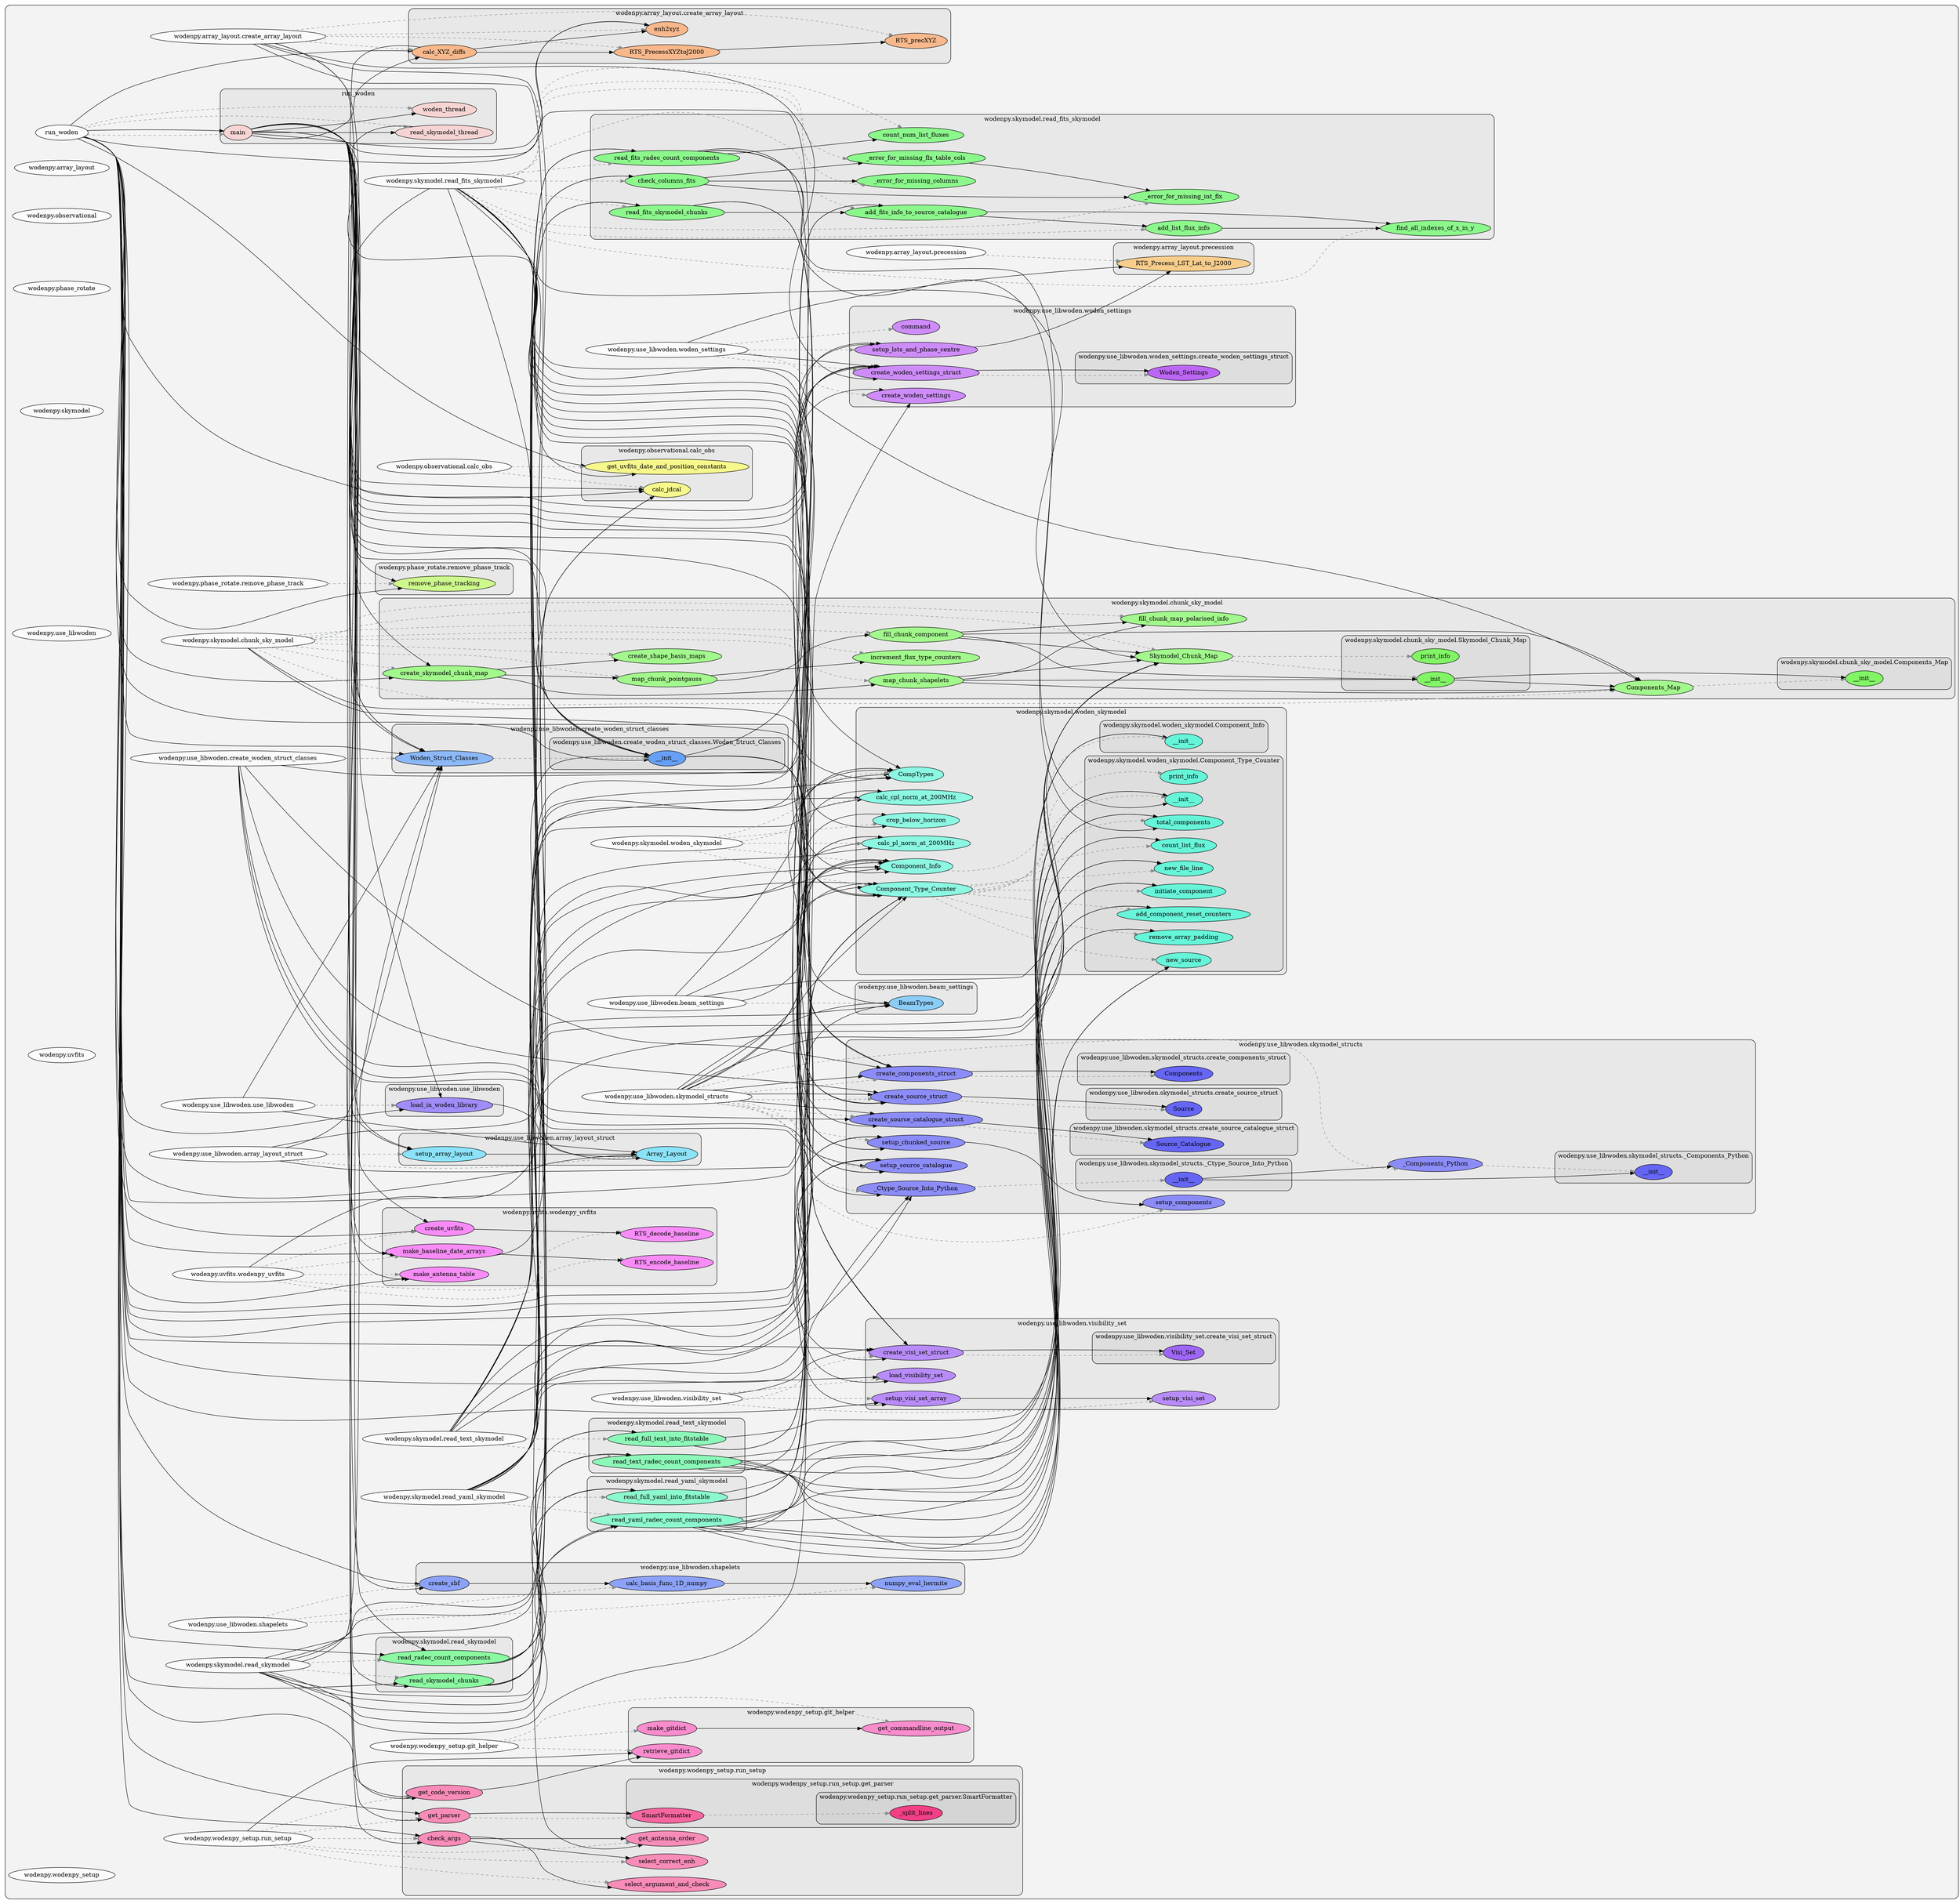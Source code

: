 digraph G {
    graph [rankdir=LR, clusterrank="local"];
    subgraph cluster_G {

        graph [style="filled,rounded", fillcolor="#80808018", label=""];
        run_woden [label="run_woden", style="filled", fillcolor="#ffffffb2", fontcolor="#000000", group="0"];
        wodenpy__array_layout [label="wodenpy.array_layout", style="filled", fillcolor="#ffffffb2", fontcolor="#000000", group="1"];
        wodenpy__array_layout__create_array_layout [label="wodenpy.array_layout.create_array_layout", style="filled", fillcolor="#ffffffb2", fontcolor="#000000", group="2"];
        wodenpy__array_layout__precession [label="wodenpy.array_layout.precession", style="filled", fillcolor="#ffffffb2", fontcolor="#000000", group="3"];
        wodenpy__observational [label="wodenpy.observational", style="filled", fillcolor="#ffffffb2", fontcolor="#000000", group="4"];
        wodenpy__observational__calc_obs [label="wodenpy.observational.calc_obs", style="filled", fillcolor="#ffffffb2", fontcolor="#000000", group="5"];
        wodenpy__phase_rotate [label="wodenpy.phase_rotate", style="filled", fillcolor="#ffffffb2", fontcolor="#000000", group="6"];
        wodenpy__phase_rotate__remove_phase_track [label="wodenpy.phase_rotate.remove_phase_track", style="filled", fillcolor="#ffffffb2", fontcolor="#000000", group="7"];
        wodenpy__skymodel [label="wodenpy.skymodel", style="filled", fillcolor="#ffffffb2", fontcolor="#000000", group="8"];
        wodenpy__skymodel__chunk_sky_model [label="wodenpy.skymodel.chunk_sky_model", style="filled", fillcolor="#ffffffb2", fontcolor="#000000", group="9"];
        wodenpy__skymodel__read_fits_skymodel [label="wodenpy.skymodel.read_fits_skymodel", style="filled", fillcolor="#ffffffb2", fontcolor="#000000", group="10"];
        wodenpy__skymodel__read_skymodel [label="wodenpy.skymodel.read_skymodel", style="filled", fillcolor="#ffffffb2", fontcolor="#000000", group="11"];
        wodenpy__skymodel__read_text_skymodel [label="wodenpy.skymodel.read_text_skymodel", style="filled", fillcolor="#ffffffb2", fontcolor="#000000", group="12"];
        wodenpy__skymodel__read_yaml_skymodel [label="wodenpy.skymodel.read_yaml_skymodel", style="filled", fillcolor="#ffffffb2", fontcolor="#000000", group="13"];
        wodenpy__skymodel__woden_skymodel [label="wodenpy.skymodel.woden_skymodel", style="filled", fillcolor="#ffffffb2", fontcolor="#000000", group="14"];
        wodenpy__use_libwoden [label="wodenpy.use_libwoden", style="filled", fillcolor="#ffffffb2", fontcolor="#000000", group="15"];
        wodenpy__use_libwoden__array_layout_struct [label="wodenpy.use_libwoden.array_layout_struct", style="filled", fillcolor="#ffffffb2", fontcolor="#000000", group="16"];
        wodenpy__use_libwoden__beam_settings [label="wodenpy.use_libwoden.beam_settings", style="filled", fillcolor="#ffffffb2", fontcolor="#000000", group="17"];
        wodenpy__use_libwoden__create_woden_struct_classes [label="wodenpy.use_libwoden.create_woden_struct_classes", style="filled", fillcolor="#ffffffb2", fontcolor="#000000", group="18"];
        wodenpy__use_libwoden__shapelets [label="wodenpy.use_libwoden.shapelets", style="filled", fillcolor="#ffffffb2", fontcolor="#000000", group="19"];
        wodenpy__use_libwoden__skymodel_structs [label="wodenpy.use_libwoden.skymodel_structs", style="filled", fillcolor="#ffffffb2", fontcolor="#000000", group="20"];
        wodenpy__use_libwoden__use_libwoden [label="wodenpy.use_libwoden.use_libwoden", style="filled", fillcolor="#ffffffb2", fontcolor="#000000", group="21"];
        wodenpy__use_libwoden__visibility_set [label="wodenpy.use_libwoden.visibility_set", style="filled", fillcolor="#ffffffb2", fontcolor="#000000", group="22"];
        wodenpy__use_libwoden__woden_settings [label="wodenpy.use_libwoden.woden_settings", style="filled", fillcolor="#ffffffb2", fontcolor="#000000", group="23"];
        wodenpy__uvfits [label="wodenpy.uvfits", style="filled", fillcolor="#ffffffb2", fontcolor="#000000", group="24"];
        wodenpy__uvfits__wodenpy_uvfits [label="wodenpy.uvfits.wodenpy_uvfits", style="filled", fillcolor="#ffffffb2", fontcolor="#000000", group="25"];
        wodenpy__wodenpy_setup [label="wodenpy.wodenpy_setup", style="filled", fillcolor="#ffffffb2", fontcolor="#000000", group="26"];
        wodenpy__wodenpy_setup__git_helper [label="wodenpy.wodenpy_setup.git_helper", style="filled", fillcolor="#ffffffb2", fontcolor="#000000", group="27"];
        wodenpy__wodenpy_setup__run_setup [label="wodenpy.wodenpy_setup.run_setup", style="filled", fillcolor="#ffffffb2", fontcolor="#000000", group="28"];
        subgraph cluster_run_woden {

            graph [style="filled,rounded", fillcolor="#80808018", label="run_woden"];
            run_woden__main [label="main", style="filled", fillcolor="#feccccb2", fontcolor="#000000", group="0"];
            run_woden__read_skymodel_thread [label="read_skymodel_thread", style="filled", fillcolor="#feccccb2", fontcolor="#000000", group="0"];
            run_woden__woden_thread [label="woden_thread", style="filled", fillcolor="#feccccb2", fontcolor="#000000", group="0"];
        }
        subgraph cluster_wodenpy__array_layout__create_array_layout {

            graph [style="filled,rounded", fillcolor="#80808018", label="wodenpy.array_layout.create_array_layout"];
            wodenpy__array_layout__create_array_layout__RTS_PrecessXYZtoJ2000 [label="RTS_PrecessXYZtoJ2000", style="filled", fillcolor="#ffa365b2", fontcolor="#000000", group="2"];
            wodenpy__array_layout__create_array_layout__RTS_precXYZ [label="RTS_precXYZ", style="filled", fillcolor="#ffa365b2", fontcolor="#000000", group="2"];
            wodenpy__array_layout__create_array_layout__calc_XYZ_diffs [label="calc_XYZ_diffs", style="filled", fillcolor="#ffa365b2", fontcolor="#000000", group="2"];
            wodenpy__array_layout__create_array_layout__enh2xyz [label="enh2xyz", style="filled", fillcolor="#ffa365b2", fontcolor="#000000", group="2"];
        }
        subgraph cluster_wodenpy__array_layout__precession {

            graph [style="filled,rounded", fillcolor="#80808018", label="wodenpy.array_layout.precession"];
            wodenpy__array_layout__precession__RTS_Precess_LST_Lat_to_J2000 [label="RTS_Precess_LST_Lat_to_J2000", style="filled", fillcolor="#ffc165b2", fontcolor="#000000", group="3"];
        }
        subgraph cluster_wodenpy__observational__calc_obs {

            graph [style="filled,rounded", fillcolor="#80808018", label="wodenpy.observational.calc_obs"];
            wodenpy__observational__calc_obs__calc_jdcal [label="calc_jdcal", style="filled", fillcolor="#feff65b2", fontcolor="#000000", group="5"];
            wodenpy__observational__calc_obs__get_uvfits_date_and_position_constants [label="get_uvfits_date_and_position_constants", style="filled", fillcolor="#feff65b2", fontcolor="#000000", group="5"];
        }
        subgraph cluster_wodenpy__phase_rotate__remove_phase_track {

            graph [style="filled,rounded", fillcolor="#80808018", label="wodenpy.phase_rotate.remove_phase_track"];
            wodenpy__phase_rotate__remove_phase_track__remove_phase_tracking [label="remove_phase_tracking", style="filled", fillcolor="#c1ff65b2", fontcolor="#000000", group="7"];
        }
        subgraph cluster_wodenpy__skymodel__chunk_sky_model {

            graph [style="filled,rounded", fillcolor="#80808018", label="wodenpy.skymodel.chunk_sky_model"];
            wodenpy__skymodel__chunk_sky_model__Components_Map [label="Components_Map", style="filled", fillcolor="#84ff65b2", fontcolor="#000000", group="9"];
            wodenpy__skymodel__chunk_sky_model__Skymodel_Chunk_Map [label="Skymodel_Chunk_Map", style="filled", fillcolor="#84ff65b2", fontcolor="#000000", group="9"];
            wodenpy__skymodel__chunk_sky_model__create_shape_basis_maps [label="create_shape_basis_maps", style="filled", fillcolor="#84ff65b2", fontcolor="#000000", group="9"];
            wodenpy__skymodel__chunk_sky_model__create_skymodel_chunk_map [label="create_skymodel_chunk_map", style="filled", fillcolor="#84ff65b2", fontcolor="#000000", group="9"];
            wodenpy__skymodel__chunk_sky_model__fill_chunk_component [label="fill_chunk_component", style="filled", fillcolor="#84ff65b2", fontcolor="#000000", group="9"];
            wodenpy__skymodel__chunk_sky_model__fill_chunk_map_polarised_info [label="fill_chunk_map_polarised_info", style="filled", fillcolor="#84ff65b2", fontcolor="#000000", group="9"];
            wodenpy__skymodel__chunk_sky_model__increment_flux_type_counters [label="increment_flux_type_counters", style="filled", fillcolor="#84ff65b2", fontcolor="#000000", group="9"];
            wodenpy__skymodel__chunk_sky_model__map_chunk_pointgauss [label="map_chunk_pointgauss", style="filled", fillcolor="#84ff65b2", fontcolor="#000000", group="9"];
            wodenpy__skymodel__chunk_sky_model__map_chunk_shapelets [label="map_chunk_shapelets", style="filled", fillcolor="#84ff65b2", fontcolor="#000000", group="9"];
            subgraph cluster_wodenpy__skymodel__chunk_sky_model__Components_Map {

                graph [style="filled,rounded", fillcolor="#80808018", label="wodenpy.skymodel.chunk_sky_model.Components_Map"];
                wodenpy__skymodel__chunk_sky_model__Components_Map____init__ [label="__init__", style="filled", fillcolor="#5bff32b2", fontcolor="#000000", group="9"];
            }
            subgraph cluster_wodenpy__skymodel__chunk_sky_model__Skymodel_Chunk_Map {

                graph [style="filled,rounded", fillcolor="#80808018", label="wodenpy.skymodel.chunk_sky_model.Skymodel_Chunk_Map"];
                wodenpy__skymodel__chunk_sky_model__Skymodel_Chunk_Map____init__ [label="__init__", style="filled", fillcolor="#5bff32b2", fontcolor="#000000", group="9"];
                wodenpy__skymodel__chunk_sky_model__Skymodel_Chunk_Map__print_info [label="print_info", style="filled", fillcolor="#5bff32b2", fontcolor="#000000", group="9"];
            }
        }
        subgraph cluster_wodenpy__skymodel__read_fits_skymodel {

            graph [style="filled,rounded", fillcolor="#80808018", label="wodenpy.skymodel.read_fits_skymodel"];
            wodenpy__skymodel__read_fits_skymodel___error_for_missing_columns [label="_error_for_missing_columns", style="filled", fillcolor="#65ff65b2", fontcolor="#000000", group="10"];
            wodenpy__skymodel__read_fits_skymodel___error_for_missing_flx_table_cols [label="_error_for_missing_flx_table_cols", style="filled", fillcolor="#65ff65b2", fontcolor="#000000", group="10"];
            wodenpy__skymodel__read_fits_skymodel___error_for_missing_int_flx [label="_error_for_missing_int_flx", style="filled", fillcolor="#65ff65b2", fontcolor="#000000", group="10"];
            wodenpy__skymodel__read_fits_skymodel__add_fits_info_to_source_catalogue [label="add_fits_info_to_source_catalogue", style="filled", fillcolor="#65ff65b2", fontcolor="#000000", group="10"];
            wodenpy__skymodel__read_fits_skymodel__add_list_flux_info [label="add_list_flux_info", style="filled", fillcolor="#65ff65b2", fontcolor="#000000", group="10"];
            wodenpy__skymodel__read_fits_skymodel__check_columns_fits [label="check_columns_fits", style="filled", fillcolor="#65ff65b2", fontcolor="#000000", group="10"];
            wodenpy__skymodel__read_fits_skymodel__count_num_list_fluxes [label="count_num_list_fluxes", style="filled", fillcolor="#65ff65b2", fontcolor="#000000", group="10"];
            wodenpy__skymodel__read_fits_skymodel__find_all_indexes_of_x_in_y [label="find_all_indexes_of_x_in_y", style="filled", fillcolor="#65ff65b2", fontcolor="#000000", group="10"];
            wodenpy__skymodel__read_fits_skymodel__read_fits_radec_count_components [label="read_fits_radec_count_components", style="filled", fillcolor="#65ff65b2", fontcolor="#000000", group="10"];
            wodenpy__skymodel__read_fits_skymodel__read_fits_skymodel_chunks [label="read_fits_skymodel_chunks", style="filled", fillcolor="#65ff65b2", fontcolor="#000000", group="10"];
        }
        subgraph cluster_wodenpy__skymodel__read_skymodel {

            graph [style="filled,rounded", fillcolor="#80808018", label="wodenpy.skymodel.read_skymodel"];
            wodenpy__skymodel__read_skymodel__read_radec_count_components [label="read_radec_count_components", style="filled", fillcolor="#65ff84b2", fontcolor="#000000", group="11"];
            wodenpy__skymodel__read_skymodel__read_skymodel_chunks [label="read_skymodel_chunks", style="filled", fillcolor="#65ff84b2", fontcolor="#000000", group="11"];
        }
        subgraph cluster_wodenpy__skymodel__read_text_skymodel {

            graph [style="filled,rounded", fillcolor="#80808018", label="wodenpy.skymodel.read_text_skymodel"];
            wodenpy__skymodel__read_text_skymodel__read_full_text_into_fitstable [label="read_full_text_into_fitstable", style="filled", fillcolor="#65ffa3b2", fontcolor="#000000", group="12"];
            wodenpy__skymodel__read_text_skymodel__read_text_radec_count_components [label="read_text_radec_count_components", style="filled", fillcolor="#65ffa3b2", fontcolor="#000000", group="12"];
        }
        subgraph cluster_wodenpy__skymodel__read_yaml_skymodel {

            graph [style="filled,rounded", fillcolor="#80808018", label="wodenpy.skymodel.read_yaml_skymodel"];
            wodenpy__skymodel__read_yaml_skymodel__read_full_yaml_into_fitstable [label="read_full_yaml_into_fitstable", style="filled", fillcolor="#65ffc1b2", fontcolor="#000000", group="13"];
            wodenpy__skymodel__read_yaml_skymodel__read_yaml_radec_count_components [label="read_yaml_radec_count_components", style="filled", fillcolor="#65ffc1b2", fontcolor="#000000", group="13"];
        }
        subgraph cluster_wodenpy__skymodel__woden_skymodel {

            graph [style="filled,rounded", fillcolor="#80808018", label="wodenpy.skymodel.woden_skymodel"];
            wodenpy__skymodel__woden_skymodel__CompTypes [label="CompTypes", style="filled", fillcolor="#65ffe0b2", fontcolor="#000000", group="14"];
            wodenpy__skymodel__woden_skymodel__Component_Info [label="Component_Info", style="filled", fillcolor="#65ffe0b2", fontcolor="#000000", group="14"];
            wodenpy__skymodel__woden_skymodel__Component_Type_Counter [label="Component_Type_Counter", style="filled", fillcolor="#65ffe0b2", fontcolor="#000000", group="14"];
            wodenpy__skymodel__woden_skymodel__calc_cpl_norm_at_200MHz [label="calc_cpl_norm_at_200MHz", style="filled", fillcolor="#65ffe0b2", fontcolor="#000000", group="14"];
            wodenpy__skymodel__woden_skymodel__calc_pl_norm_at_200MHz [label="calc_pl_norm_at_200MHz", style="filled", fillcolor="#65ffe0b2", fontcolor="#000000", group="14"];
            wodenpy__skymodel__woden_skymodel__crop_below_horizon [label="crop_below_horizon", style="filled", fillcolor="#65ffe0b2", fontcolor="#000000", group="14"];
            subgraph cluster_wodenpy__skymodel__woden_skymodel__Component_Info {

                graph [style="filled,rounded", fillcolor="#80808018", label="wodenpy.skymodel.woden_skymodel.Component_Info"];
                wodenpy__skymodel__woden_skymodel__Component_Info____init__ [label="__init__", style="filled", fillcolor="#32ffd6b2", fontcolor="#000000", group="14"];
            }
            subgraph cluster_wodenpy__skymodel__woden_skymodel__Component_Type_Counter {

                graph [style="filled,rounded", fillcolor="#80808018", label="wodenpy.skymodel.woden_skymodel.Component_Type_Counter"];
                wodenpy__skymodel__woden_skymodel__Component_Type_Counter____init__ [label="__init__", style="filled", fillcolor="#32ffd6b2", fontcolor="#000000", group="14"];
                wodenpy__skymodel__woden_skymodel__Component_Type_Counter__add_component_reset_counters [label="add_component_reset_counters", style="filled", fillcolor="#32ffd6b2", fontcolor="#000000", group="14"];
                wodenpy__skymodel__woden_skymodel__Component_Type_Counter__count_list_flux [label="count_list_flux", style="filled", fillcolor="#32ffd6b2", fontcolor="#000000", group="14"];
                wodenpy__skymodel__woden_skymodel__Component_Type_Counter__initiate_component [label="initiate_component", style="filled", fillcolor="#32ffd6b2", fontcolor="#000000", group="14"];
                wodenpy__skymodel__woden_skymodel__Component_Type_Counter__new_file_line [label="new_file_line", style="filled", fillcolor="#32ffd6b2", fontcolor="#000000", group="14"];
                wodenpy__skymodel__woden_skymodel__Component_Type_Counter__new_source [label="new_source", style="filled", fillcolor="#32ffd6b2", fontcolor="#000000", group="14"];
                wodenpy__skymodel__woden_skymodel__Component_Type_Counter__print_info [label="print_info", style="filled", fillcolor="#32ffd6b2", fontcolor="#000000", group="14"];
                wodenpy__skymodel__woden_skymodel__Component_Type_Counter__remove_array_padding [label="remove_array_padding", style="filled", fillcolor="#32ffd6b2", fontcolor="#000000", group="14"];
                wodenpy__skymodel__woden_skymodel__Component_Type_Counter__total_components [label="total_components", style="filled", fillcolor="#32ffd6b2", fontcolor="#000000", group="14"];
            }
        }
        subgraph cluster_wodenpy__use_libwoden__array_layout_struct {

            graph [style="filled,rounded", fillcolor="#80808018", label="wodenpy.use_libwoden.array_layout_struct"];
            wodenpy__use_libwoden__array_layout_struct__Array_Layout [label="Array_Layout", style="filled", fillcolor="#65e0ffb2", fontcolor="#000000", group="16"];
            wodenpy__use_libwoden__array_layout_struct__setup_array_layout [label="setup_array_layout", style="filled", fillcolor="#65e0ffb2", fontcolor="#000000", group="16"];
        }
        subgraph cluster_wodenpy__use_libwoden__beam_settings {

            graph [style="filled,rounded", fillcolor="#80808018", label="wodenpy.use_libwoden.beam_settings"];
            wodenpy__use_libwoden__beam_settings__BeamTypes [label="BeamTypes", style="filled", fillcolor="#65c1ffb2", fontcolor="#000000", group="17"];
        }
        subgraph cluster_wodenpy__use_libwoden__create_woden_struct_classes {

            graph [style="filled,rounded", fillcolor="#80808018", label="wodenpy.use_libwoden.create_woden_struct_classes"];
            wodenpy__use_libwoden__create_woden_struct_classes__Woden_Struct_Classes [label="Woden_Struct_Classes", style="filled", fillcolor="#65a3ffb2", fontcolor="#000000", group="18"];
            subgraph cluster_wodenpy__use_libwoden__create_woden_struct_classes__Woden_Struct_Classes {

                graph [style="filled,rounded", fillcolor="#80808018", label="wodenpy.use_libwoden.create_woden_struct_classes.Woden_Struct_Classes"];
                wodenpy__use_libwoden__create_woden_struct_classes__Woden_Struct_Classes____init__ [label="__init__", style="filled", fillcolor="#3284ffb2", fontcolor="#000000", group="18"];
            }
        }
        subgraph cluster_wodenpy__use_libwoden__shapelets {

            graph [style="filled,rounded", fillcolor="#80808018", label="wodenpy.use_libwoden.shapelets"];
            wodenpy__use_libwoden__shapelets__calc_basis_func_1D_numpy [label="calc_basis_func_1D_numpy", style="filled", fillcolor="#6584ffb2", fontcolor="#000000", group="19"];
            wodenpy__use_libwoden__shapelets__create_sbf [label="create_sbf", style="filled", fillcolor="#6584ffb2", fontcolor="#000000", group="19"];
            wodenpy__use_libwoden__shapelets__numpy_eval_hermite [label="numpy_eval_hermite", style="filled", fillcolor="#6584ffb2", fontcolor="#000000", group="19"];
        }
        subgraph cluster_wodenpy__use_libwoden__skymodel_structs {

            graph [style="filled,rounded", fillcolor="#80808018", label="wodenpy.use_libwoden.skymodel_structs"];
            wodenpy__use_libwoden__skymodel_structs___Components_Python [label="_Components_Python", style="filled", fillcolor="#6565ffb2", fontcolor="#000000", group="20"];
            wodenpy__use_libwoden__skymodel_structs___Ctype_Source_Into_Python [label="_Ctype_Source_Into_Python", style="filled", fillcolor="#6565ffb2", fontcolor="#000000", group="20"];
            wodenpy__use_libwoden__skymodel_structs__create_components_struct [label="create_components_struct", style="filled", fillcolor="#6565ffb2", fontcolor="#000000", group="20"];
            wodenpy__use_libwoden__skymodel_structs__create_source_catalogue_struct [label="create_source_catalogue_struct", style="filled", fillcolor="#6565ffb2", fontcolor="#000000", group="20"];
            wodenpy__use_libwoden__skymodel_structs__create_source_struct [label="create_source_struct", style="filled", fillcolor="#6565ffb2", fontcolor="#000000", group="20"];
            wodenpy__use_libwoden__skymodel_structs__setup_chunked_source [label="setup_chunked_source", style="filled", fillcolor="#6565ffb2", fontcolor="#000000", group="20"];
            wodenpy__use_libwoden__skymodel_structs__setup_components [label="setup_components", style="filled", fillcolor="#6565ffb2", fontcolor="#000000", group="20"];
            wodenpy__use_libwoden__skymodel_structs__setup_source_catalogue [label="setup_source_catalogue", style="filled", fillcolor="#6565ffb2", fontcolor="#000000", group="20"];
            subgraph cluster_wodenpy__use_libwoden__skymodel_structs___Components_Python {

                graph [style="filled,rounded", fillcolor="#80808018", label="wodenpy.use_libwoden.skymodel_structs._Components_Python"];
                wodenpy__use_libwoden__skymodel_structs___Components_Python____init__ [label="__init__", style="filled", fillcolor="#3232ffb2", fontcolor="#000000", group="20"];
            }
            subgraph cluster_wodenpy__use_libwoden__skymodel_structs___Ctype_Source_Into_Python {

                graph [style="filled,rounded", fillcolor="#80808018", label="wodenpy.use_libwoden.skymodel_structs._Ctype_Source_Into_Python"];
                wodenpy__use_libwoden__skymodel_structs___Ctype_Source_Into_Python____init__ [label="__init__", style="filled", fillcolor="#3232ffb2", fontcolor="#000000", group="20"];
            }
            subgraph cluster_wodenpy__use_libwoden__skymodel_structs__create_components_struct {

                graph [style="filled,rounded", fillcolor="#80808018", label="wodenpy.use_libwoden.skymodel_structs.create_components_struct"];
                wodenpy__use_libwoden__skymodel_structs__create_components_struct__Components [label="Components", style="filled", fillcolor="#3232ffb2", fontcolor="#000000", group="20"];
            }
            subgraph cluster_wodenpy__use_libwoden__skymodel_structs__create_source_catalogue_struct {

                graph [style="filled,rounded", fillcolor="#80808018", label="wodenpy.use_libwoden.skymodel_structs.create_source_catalogue_struct"];
                wodenpy__use_libwoden__skymodel_structs__create_source_catalogue_struct__Source_Catalogue [label="Source_Catalogue", style="filled", fillcolor="#3232ffb2", fontcolor="#000000", group="20"];
            }
            subgraph cluster_wodenpy__use_libwoden__skymodel_structs__create_source_struct {

                graph [style="filled,rounded", fillcolor="#80808018", label="wodenpy.use_libwoden.skymodel_structs.create_source_struct"];
                wodenpy__use_libwoden__skymodel_structs__create_source_struct__Source [label="Source", style="filled", fillcolor="#3232ffb2", fontcolor="#000000", group="20"];
            }
        }
        subgraph cluster_wodenpy__use_libwoden__use_libwoden {

            graph [style="filled,rounded", fillcolor="#80808018", label="wodenpy.use_libwoden.use_libwoden"];
            wodenpy__use_libwoden__use_libwoden__load_in_woden_library [label="load_in_woden_library", style="filled", fillcolor="#8465ffb2", fontcolor="#000000", group="21"];
        }
        subgraph cluster_wodenpy__use_libwoden__visibility_set {

            graph [style="filled,rounded", fillcolor="#80808018", label="wodenpy.use_libwoden.visibility_set"];
            wodenpy__use_libwoden__visibility_set__create_visi_set_struct [label="create_visi_set_struct", style="filled", fillcolor="#a365ffb2", fontcolor="#000000", group="22"];
            wodenpy__use_libwoden__visibility_set__load_visibility_set [label="load_visibility_set", style="filled", fillcolor="#a365ffb2", fontcolor="#000000", group="22"];
            wodenpy__use_libwoden__visibility_set__setup_visi_set [label="setup_visi_set", style="filled", fillcolor="#a365ffb2", fontcolor="#000000", group="22"];
            wodenpy__use_libwoden__visibility_set__setup_visi_set_array [label="setup_visi_set_array", style="filled", fillcolor="#a365ffb2", fontcolor="#000000", group="22"];
            subgraph cluster_wodenpy__use_libwoden__visibility_set__create_visi_set_struct {

                graph [style="filled,rounded", fillcolor="#80808018", label="wodenpy.use_libwoden.visibility_set.create_visi_set_struct"];
                wodenpy__use_libwoden__visibility_set__create_visi_set_struct__Visi_Set [label="Visi_Set", style="filled", fillcolor="#8432ffb2", fontcolor="#000000", group="22"];
            }
        }
        subgraph cluster_wodenpy__use_libwoden__woden_settings {

            graph [style="filled,rounded", fillcolor="#80808018", label="wodenpy.use_libwoden.woden_settings"];
            wodenpy__use_libwoden__woden_settings__command [label="command", style="filled", fillcolor="#c165ffb2", fontcolor="#000000", group="23"];
            wodenpy__use_libwoden__woden_settings__create_woden_settings [label="create_woden_settings", style="filled", fillcolor="#c165ffb2", fontcolor="#000000", group="23"];
            wodenpy__use_libwoden__woden_settings__create_woden_settings_struct [label="create_woden_settings_struct", style="filled", fillcolor="#c165ffb2", fontcolor="#000000", group="23"];
            wodenpy__use_libwoden__woden_settings__setup_lsts_and_phase_centre [label="setup_lsts_and_phase_centre", style="filled", fillcolor="#c165ffb2", fontcolor="#000000", group="23"];
            subgraph cluster_wodenpy__use_libwoden__woden_settings__create_woden_settings_struct {

                graph [style="filled,rounded", fillcolor="#80808018", label="wodenpy.use_libwoden.woden_settings.create_woden_settings_struct"];
                wodenpy__use_libwoden__woden_settings__create_woden_settings_struct__Woden_Settings [label="Woden_Settings", style="filled", fillcolor="#ad32ffb2", fontcolor="#000000", group="23"];
            }
        }
        subgraph cluster_wodenpy__uvfits__wodenpy_uvfits {

            graph [style="filled,rounded", fillcolor="#80808018", label="wodenpy.uvfits.wodenpy_uvfits"];
            wodenpy__uvfits__wodenpy_uvfits__RTS_decode_baseline [label="RTS_decode_baseline", style="filled", fillcolor="#ff65feb2", fontcolor="#000000", group="25"];
            wodenpy__uvfits__wodenpy_uvfits__RTS_encode_baseline [label="RTS_encode_baseline", style="filled", fillcolor="#ff65feb2", fontcolor="#000000", group="25"];
            wodenpy__uvfits__wodenpy_uvfits__create_uvfits [label="create_uvfits", style="filled", fillcolor="#ff65feb2", fontcolor="#000000", group="25"];
            wodenpy__uvfits__wodenpy_uvfits__make_antenna_table [label="make_antenna_table", style="filled", fillcolor="#ff65feb2", fontcolor="#000000", group="25"];
            wodenpy__uvfits__wodenpy_uvfits__make_baseline_date_arrays [label="make_baseline_date_arrays", style="filled", fillcolor="#ff65feb2", fontcolor="#000000", group="25"];
        }
        subgraph cluster_wodenpy__wodenpy_setup__git_helper {

            graph [style="filled,rounded", fillcolor="#80808018", label="wodenpy.wodenpy_setup.git_helper"];
            wodenpy__wodenpy_setup__git_helper__get_commandline_output [label="get_commandline_output", style="filled", fillcolor="#ff65c1b2", fontcolor="#000000", group="27"];
            wodenpy__wodenpy_setup__git_helper__make_gitdict [label="make_gitdict", style="filled", fillcolor="#ff65c1b2", fontcolor="#000000", group="27"];
            wodenpy__wodenpy_setup__git_helper__retrieve_gitdict [label="retrieve_gitdict", style="filled", fillcolor="#ff65c1b2", fontcolor="#000000", group="27"];
        }
        subgraph cluster_wodenpy__wodenpy_setup__run_setup {

            graph [style="filled,rounded", fillcolor="#80808018", label="wodenpy.wodenpy_setup.run_setup"];
            wodenpy__wodenpy_setup__run_setup__check_args [label="check_args", style="filled", fillcolor="#ff65a3b2", fontcolor="#000000", group="28"];
            wodenpy__wodenpy_setup__run_setup__get_antenna_order [label="get_antenna_order", style="filled", fillcolor="#ff65a3b2", fontcolor="#000000", group="28"];
            wodenpy__wodenpy_setup__run_setup__get_code_version [label="get_code_version", style="filled", fillcolor="#ff65a3b2", fontcolor="#000000", group="28"];
            wodenpy__wodenpy_setup__run_setup__get_parser [label="get_parser", style="filled", fillcolor="#ff65a3b2", fontcolor="#000000", group="28"];
            wodenpy__wodenpy_setup__run_setup__select_argument_and_check [label="select_argument_and_check", style="filled", fillcolor="#ff65a3b2", fontcolor="#000000", group="28"];
            wodenpy__wodenpy_setup__run_setup__select_correct_enh [label="select_correct_enh", style="filled", fillcolor="#ff65a3b2", fontcolor="#000000", group="28"];
            subgraph cluster_wodenpy__wodenpy_setup__run_setup__get_parser {

                graph [style="filled,rounded", fillcolor="#80808018", label="wodenpy.wodenpy_setup.run_setup.get_parser"];
                wodenpy__wodenpy_setup__run_setup__get_parser__SmartFormatter [label="SmartFormatter", style="filled", fillcolor="#ff3284b2", fontcolor="#000000", group="28"];
                subgraph cluster_wodenpy__wodenpy_setup__run_setup__get_parser__SmartFormatter {

                    graph [style="filled,rounded", fillcolor="#80808018", label="wodenpy.wodenpy_setup.run_setup.get_parser.SmartFormatter"];
                    wodenpy__wodenpy_setup__run_setup__get_parser__SmartFormatter___split_lines [label="_split_lines", style="filled", fillcolor="#ff0065b2", fontcolor="#000000", group="28"];
                }
            }
        }
    }
        run_woden -> run_woden__read_skymodel_thread [style="dashed",  color="#838b8b"];
        run_woden -> run_woden__woden_thread [style="dashed",  color="#838b8b"];
        run_woden -> run_woden__main [style="dashed",  color="#838b8b"];
        wodenpy__phase_rotate__remove_phase_track -> wodenpy__phase_rotate__remove_phase_track__remove_phase_tracking [style="dashed",  color="#838b8b"];
        wodenpy__wodenpy_setup__git_helper -> wodenpy__wodenpy_setup__git_helper__get_commandline_output [style="dashed",  color="#838b8b"];
        wodenpy__wodenpy_setup__git_helper -> wodenpy__wodenpy_setup__git_helper__retrieve_gitdict [style="dashed",  color="#838b8b"];
        wodenpy__wodenpy_setup__git_helper -> wodenpy__wodenpy_setup__git_helper__make_gitdict [style="dashed",  color="#838b8b"];
        wodenpy__wodenpy_setup__run_setup -> wodenpy__wodenpy_setup__run_setup__get_parser [style="dashed",  color="#838b8b"];
        wodenpy__wodenpy_setup__run_setup -> wodenpy__wodenpy_setup__run_setup__check_args [style="dashed",  color="#838b8b"];
        wodenpy__wodenpy_setup__run_setup -> wodenpy__wodenpy_setup__run_setup__get_antenna_order [style="dashed",  color="#838b8b"];
        wodenpy__wodenpy_setup__run_setup -> wodenpy__wodenpy_setup__run_setup__get_code_version [style="dashed",  color="#838b8b"];
        wodenpy__wodenpy_setup__run_setup -> wodenpy__wodenpy_setup__run_setup__select_argument_and_check [style="dashed",  color="#838b8b"];
        wodenpy__wodenpy_setup__run_setup -> wodenpy__wodenpy_setup__run_setup__select_correct_enh [style="dashed",  color="#838b8b"];
        wodenpy__wodenpy_setup__run_setup__get_parser -> wodenpy__wodenpy_setup__run_setup__get_parser__SmartFormatter [style="dashed",  color="#838b8b"];
        wodenpy__wodenpy_setup__run_setup__get_parser__SmartFormatter -> wodenpy__wodenpy_setup__run_setup__get_parser__SmartFormatter___split_lines [style="dashed",  color="#838b8b"];
        wodenpy__array_layout__precession -> wodenpy__array_layout__precession__RTS_Precess_LST_Lat_to_J2000 [style="dashed",  color="#838b8b"];
        wodenpy__array_layout__create_array_layout -> wodenpy__array_layout__create_array_layout__RTS_precXYZ [style="dashed",  color="#838b8b"];
        wodenpy__array_layout__create_array_layout -> wodenpy__array_layout__create_array_layout__calc_XYZ_diffs [style="dashed",  color="#838b8b"];
        wodenpy__array_layout__create_array_layout -> wodenpy__array_layout__create_array_layout__enh2xyz [style="dashed",  color="#838b8b"];
        wodenpy__array_layout__create_array_layout -> wodenpy__array_layout__create_array_layout__RTS_PrecessXYZtoJ2000 [style="dashed",  color="#838b8b"];
        wodenpy__skymodel__chunk_sky_model -> wodenpy__skymodel__chunk_sky_model__map_chunk_shapelets [style="dashed",  color="#838b8b"];
        wodenpy__skymodel__chunk_sky_model -> wodenpy__skymodel__chunk_sky_model__create_skymodel_chunk_map [style="dashed",  color="#838b8b"];
        wodenpy__skymodel__chunk_sky_model -> wodenpy__skymodel__chunk_sky_model__create_shape_basis_maps [style="dashed",  color="#838b8b"];
        wodenpy__skymodel__chunk_sky_model -> wodenpy__skymodel__chunk_sky_model__fill_chunk_component [style="dashed",  color="#838b8b"];
        wodenpy__skymodel__chunk_sky_model -> wodenpy__skymodel__chunk_sky_model__map_chunk_pointgauss [style="dashed",  color="#838b8b"];
        wodenpy__skymodel__chunk_sky_model -> wodenpy__skymodel__chunk_sky_model__fill_chunk_map_polarised_info [style="dashed",  color="#838b8b"];
        wodenpy__skymodel__chunk_sky_model -> wodenpy__skymodel__chunk_sky_model__Components_Map [style="dashed",  color="#838b8b"];
        wodenpy__skymodel__chunk_sky_model -> wodenpy__skymodel__chunk_sky_model__increment_flux_type_counters [style="dashed",  color="#838b8b"];
        wodenpy__skymodel__chunk_sky_model -> wodenpy__skymodel__chunk_sky_model__Skymodel_Chunk_Map [style="dashed",  color="#838b8b"];
        wodenpy__skymodel__chunk_sky_model__Components_Map -> wodenpy__skymodel__chunk_sky_model__Components_Map____init__ [style="dashed",  color="#838b8b"];
        wodenpy__skymodel__chunk_sky_model__Skymodel_Chunk_Map -> wodenpy__skymodel__chunk_sky_model__Skymodel_Chunk_Map____init__ [style="dashed",  color="#838b8b"];
        wodenpy__skymodel__chunk_sky_model__Skymodel_Chunk_Map -> wodenpy__skymodel__chunk_sky_model__Skymodel_Chunk_Map__print_info [style="dashed",  color="#838b8b"];
        wodenpy__skymodel__woden_skymodel -> wodenpy__skymodel__woden_skymodel__CompTypes [style="dashed",  color="#838b8b"];
        wodenpy__skymodel__woden_skymodel -> wodenpy__skymodel__woden_skymodel__Component_Info [style="dashed",  color="#838b8b"];
        wodenpy__skymodel__woden_skymodel -> wodenpy__skymodel__woden_skymodel__calc_pl_norm_at_200MHz [style="dashed",  color="#838b8b"];
        wodenpy__skymodel__woden_skymodel -> wodenpy__skymodel__woden_skymodel__calc_cpl_norm_at_200MHz [style="dashed",  color="#838b8b"];
        wodenpy__skymodel__woden_skymodel -> wodenpy__skymodel__woden_skymodel__Component_Type_Counter [style="dashed",  color="#838b8b"];
        wodenpy__skymodel__woden_skymodel -> wodenpy__skymodel__woden_skymodel__crop_below_horizon [style="dashed",  color="#838b8b"];
        wodenpy__skymodel__woden_skymodel__Component_Type_Counter -> wodenpy__skymodel__woden_skymodel__Component_Type_Counter__add_component_reset_counters [style="dashed",  color="#838b8b"];
        wodenpy__skymodel__woden_skymodel__Component_Type_Counter -> wodenpy__skymodel__woden_skymodel__Component_Type_Counter__new_file_line [style="dashed",  color="#838b8b"];
        wodenpy__skymodel__woden_skymodel__Component_Type_Counter -> wodenpy__skymodel__woden_skymodel__Component_Type_Counter__new_source [style="dashed",  color="#838b8b"];
        wodenpy__skymodel__woden_skymodel__Component_Type_Counter -> wodenpy__skymodel__woden_skymodel__Component_Type_Counter____init__ [style="dashed",  color="#838b8b"];
        wodenpy__skymodel__woden_skymodel__Component_Type_Counter -> wodenpy__skymodel__woden_skymodel__Component_Type_Counter__initiate_component [style="dashed",  color="#838b8b"];
        wodenpy__skymodel__woden_skymodel__Component_Type_Counter -> wodenpy__skymodel__woden_skymodel__Component_Type_Counter__print_info [style="dashed",  color="#838b8b"];
        wodenpy__skymodel__woden_skymodel__Component_Type_Counter -> wodenpy__skymodel__woden_skymodel__Component_Type_Counter__count_list_flux [style="dashed",  color="#838b8b"];
        wodenpy__skymodel__woden_skymodel__Component_Type_Counter -> wodenpy__skymodel__woden_skymodel__Component_Type_Counter__remove_array_padding [style="dashed",  color="#838b8b"];
        wodenpy__skymodel__woden_skymodel__Component_Type_Counter -> wodenpy__skymodel__woden_skymodel__Component_Type_Counter__total_components [style="dashed",  color="#838b8b"];
        wodenpy__skymodel__woden_skymodel__Component_Info -> wodenpy__skymodel__woden_skymodel__Component_Info____init__ [style="dashed",  color="#838b8b"];
        wodenpy__skymodel__read_text_skymodel -> wodenpy__skymodel__read_text_skymodel__read_text_radec_count_components [style="dashed",  color="#838b8b"];
        wodenpy__skymodel__read_text_skymodel -> wodenpy__skymodel__read_text_skymodel__read_full_text_into_fitstable [style="dashed",  color="#838b8b"];
        wodenpy__skymodel__read_fits_skymodel -> wodenpy__skymodel__read_fits_skymodel__add_fits_info_to_source_catalogue [style="dashed",  color="#838b8b"];
        wodenpy__skymodel__read_fits_skymodel -> wodenpy__skymodel__read_fits_skymodel__read_fits_skymodel_chunks [style="dashed",  color="#838b8b"];
        wodenpy__skymodel__read_fits_skymodel -> wodenpy__skymodel__read_fits_skymodel__add_list_flux_info [style="dashed",  color="#838b8b"];
        wodenpy__skymodel__read_fits_skymodel -> wodenpy__skymodel__read_fits_skymodel__check_columns_fits [style="dashed",  color="#838b8b"];
        wodenpy__skymodel__read_fits_skymodel -> wodenpy__skymodel__read_fits_skymodel___error_for_missing_columns [style="dashed",  color="#838b8b"];
        wodenpy__skymodel__read_fits_skymodel -> wodenpy__skymodel__read_fits_skymodel___error_for_missing_flx_table_cols [style="dashed",  color="#838b8b"];
        wodenpy__skymodel__read_fits_skymodel -> wodenpy__skymodel__read_fits_skymodel___error_for_missing_int_flx [style="dashed",  color="#838b8b"];
        wodenpy__skymodel__read_fits_skymodel -> wodenpy__skymodel__read_fits_skymodel__find_all_indexes_of_x_in_y [style="dashed",  color="#838b8b"];
        wodenpy__skymodel__read_fits_skymodel -> wodenpy__skymodel__read_fits_skymodel__read_fits_radec_count_components [style="dashed",  color="#838b8b"];
        wodenpy__skymodel__read_fits_skymodel -> wodenpy__skymodel__read_fits_skymodel__count_num_list_fluxes [style="dashed",  color="#838b8b"];
        wodenpy__skymodel__read_skymodel -> wodenpy__skymodel__read_skymodel__read_skymodel_chunks [style="dashed",  color="#838b8b"];
        wodenpy__skymodel__read_skymodel -> wodenpy__skymodel__read_skymodel__read_radec_count_components [style="dashed",  color="#838b8b"];
        wodenpy__skymodel__read_yaml_skymodel -> wodenpy__skymodel__read_yaml_skymodel__read_yaml_radec_count_components [style="dashed",  color="#838b8b"];
        wodenpy__skymodel__read_yaml_skymodel -> wodenpy__skymodel__read_yaml_skymodel__read_full_yaml_into_fitstable [style="dashed",  color="#838b8b"];
        wodenpy__use_libwoden__use_libwoden -> wodenpy__use_libwoden__use_libwoden__load_in_woden_library [style="dashed",  color="#838b8b"];
        wodenpy__use_libwoden__skymodel_structs -> wodenpy__use_libwoden__skymodel_structs__setup_components [style="dashed",  color="#838b8b"];
        wodenpy__use_libwoden__skymodel_structs -> wodenpy__use_libwoden__skymodel_structs__create_source_catalogue_struct [style="dashed",  color="#838b8b"];
        wodenpy__use_libwoden__skymodel_structs -> wodenpy__use_libwoden__skymodel_structs__setup_source_catalogue [style="dashed",  color="#838b8b"];
        wodenpy__use_libwoden__skymodel_structs -> wodenpy__use_libwoden__skymodel_structs__create_components_struct [style="dashed",  color="#838b8b"];
        wodenpy__use_libwoden__skymodel_structs -> wodenpy__use_libwoden__skymodel_structs__create_source_struct [style="dashed",  color="#838b8b"];
        wodenpy__use_libwoden__skymodel_structs -> wodenpy__use_libwoden__skymodel_structs__setup_chunked_source [style="dashed",  color="#838b8b"];
        wodenpy__use_libwoden__skymodel_structs -> wodenpy__use_libwoden__skymodel_structs___Ctype_Source_Into_Python [style="dashed",  color="#838b8b"];
        wodenpy__use_libwoden__skymodel_structs -> wodenpy__use_libwoden__skymodel_structs___Components_Python [style="dashed",  color="#838b8b"];
        wodenpy__use_libwoden__skymodel_structs__create_components_struct -> wodenpy__use_libwoden__skymodel_structs__create_components_struct__Components [style="dashed",  color="#838b8b"];
        wodenpy__use_libwoden__skymodel_structs__create_source_struct -> wodenpy__use_libwoden__skymodel_structs__create_source_struct__Source [style="dashed",  color="#838b8b"];
        wodenpy__use_libwoden__skymodel_structs__create_source_catalogue_struct -> wodenpy__use_libwoden__skymodel_structs__create_source_catalogue_struct__Source_Catalogue [style="dashed",  color="#838b8b"];
        wodenpy__use_libwoden__skymodel_structs___Components_Python -> wodenpy__use_libwoden__skymodel_structs___Components_Python____init__ [style="dashed",  color="#838b8b"];
        wodenpy__use_libwoden__skymodel_structs___Ctype_Source_Into_Python -> wodenpy__use_libwoden__skymodel_structs___Ctype_Source_Into_Python____init__ [style="dashed",  color="#838b8b"];
        wodenpy__use_libwoden__create_woden_struct_classes -> wodenpy__use_libwoden__create_woden_struct_classes__Woden_Struct_Classes [style="dashed",  color="#838b8b"];
        wodenpy__use_libwoden__create_woden_struct_classes__Woden_Struct_Classes -> wodenpy__use_libwoden__create_woden_struct_classes__Woden_Struct_Classes____init__ [style="dashed",  color="#838b8b"];
        wodenpy__use_libwoden__woden_settings -> wodenpy__use_libwoden__woden_settings__command [style="dashed",  color="#838b8b"];
        wodenpy__use_libwoden__woden_settings -> wodenpy__use_libwoden__woden_settings__setup_lsts_and_phase_centre [style="dashed",  color="#838b8b"];
        wodenpy__use_libwoden__woden_settings -> wodenpy__use_libwoden__woden_settings__create_woden_settings_struct [style="dashed",  color="#838b8b"];
        wodenpy__use_libwoden__woden_settings -> wodenpy__use_libwoden__woden_settings__create_woden_settings [style="dashed",  color="#838b8b"];
        wodenpy__use_libwoden__woden_settings__create_woden_settings_struct -> wodenpy__use_libwoden__woden_settings__create_woden_settings_struct__Woden_Settings [style="dashed",  color="#838b8b"];
        wodenpy__use_libwoden__beam_settings -> wodenpy__use_libwoden__beam_settings__BeamTypes [style="dashed",  color="#838b8b"];
        wodenpy__use_libwoden__shapelets -> wodenpy__use_libwoden__shapelets__numpy_eval_hermite [style="dashed",  color="#838b8b"];
        wodenpy__use_libwoden__shapelets -> wodenpy__use_libwoden__shapelets__create_sbf [style="dashed",  color="#838b8b"];
        wodenpy__use_libwoden__shapelets -> wodenpy__use_libwoden__shapelets__calc_basis_func_1D_numpy [style="dashed",  color="#838b8b"];
        wodenpy__use_libwoden__array_layout_struct -> wodenpy__use_libwoden__array_layout_struct__Array_Layout [style="dashed",  color="#838b8b"];
        wodenpy__use_libwoden__array_layout_struct -> wodenpy__use_libwoden__array_layout_struct__setup_array_layout [style="dashed",  color="#838b8b"];
        wodenpy__use_libwoden__visibility_set -> wodenpy__use_libwoden__visibility_set__create_visi_set_struct [style="dashed",  color="#838b8b"];
        wodenpy__use_libwoden__visibility_set -> wodenpy__use_libwoden__visibility_set__load_visibility_set [style="dashed",  color="#838b8b"];
        wodenpy__use_libwoden__visibility_set -> wodenpy__use_libwoden__visibility_set__setup_visi_set [style="dashed",  color="#838b8b"];
        wodenpy__use_libwoden__visibility_set -> wodenpy__use_libwoden__visibility_set__setup_visi_set_array [style="dashed",  color="#838b8b"];
        wodenpy__use_libwoden__visibility_set__create_visi_set_struct -> wodenpy__use_libwoden__visibility_set__create_visi_set_struct__Visi_Set [style="dashed",  color="#838b8b"];
        wodenpy__observational__calc_obs -> wodenpy__observational__calc_obs__get_uvfits_date_and_position_constants [style="dashed",  color="#838b8b"];
        wodenpy__observational__calc_obs -> wodenpy__observational__calc_obs__calc_jdcal [style="dashed",  color="#838b8b"];
        wodenpy__uvfits__wodenpy_uvfits -> wodenpy__uvfits__wodenpy_uvfits__RTS_encode_baseline [style="dashed",  color="#838b8b"];
        wodenpy__uvfits__wodenpy_uvfits -> wodenpy__uvfits__wodenpy_uvfits__make_baseline_date_arrays [style="dashed",  color="#838b8b"];
        wodenpy__uvfits__wodenpy_uvfits -> wodenpy__uvfits__wodenpy_uvfits__make_antenna_table [style="dashed",  color="#838b8b"];
        wodenpy__uvfits__wodenpy_uvfits -> wodenpy__uvfits__wodenpy_uvfits__RTS_decode_baseline [style="dashed",  color="#838b8b"];
        wodenpy__uvfits__wodenpy_uvfits -> wodenpy__uvfits__wodenpy_uvfits__create_uvfits [style="dashed",  color="#838b8b"];
        run_woden -> wodenpy__wodenpy_setup__run_setup__check_args [style="solid",  color="#000000"];
        run_woden -> wodenpy__use_libwoden__visibility_set__load_visibility_set [style="solid",  color="#000000"];
        run_woden -> wodenpy__use_libwoden__use_libwoden__load_in_woden_library [style="solid",  color="#000000"];
        run_woden -> wodenpy__array_layout__create_array_layout__enh2xyz [style="solid",  color="#000000"];
        run_woden -> wodenpy__use_libwoden__shapelets__create_sbf [style="solid",  color="#000000"];
        run_woden -> wodenpy__wodenpy_setup__run_setup__get_parser [style="solid",  color="#000000"];
        run_woden -> wodenpy__wodenpy_setup__run_setup__get_code_version [style="solid",  color="#000000"];
        run_woden -> wodenpy__use_libwoden__visibility_set__create_visi_set_struct [style="solid",  color="#000000"];
        run_woden -> wodenpy__observational__calc_obs__get_uvfits_date_and_position_constants [style="solid",  color="#000000"];
        run_woden -> wodenpy__skymodel__woden_skymodel__crop_below_horizon [style="solid",  color="#000000"];
        run_woden -> wodenpy__phase_rotate__remove_phase_track__remove_phase_tracking [style="solid",  color="#000000"];
        run_woden -> run_woden__main [style="solid",  color="#000000"];
        run_woden -> wodenpy__observational__calc_obs__calc_jdcal [style="solid",  color="#000000"];
        run_woden -> wodenpy__uvfits__wodenpy_uvfits__make_antenna_table [style="solid",  color="#000000"];
        run_woden -> wodenpy__skymodel__read_skymodel__read_skymodel_chunks [style="solid",  color="#000000"];
        run_woden -> wodenpy__use_libwoden__woden_settings__create_woden_settings [style="solid",  color="#000000"];
        run_woden -> wodenpy__use_libwoden__array_layout_struct__Array_Layout [style="solid",  color="#000000"];
        run_woden -> wodenpy__use_libwoden__woden_settings__create_woden_settings_struct [style="solid",  color="#000000"];
        run_woden -> wodenpy__use_libwoden__woden_settings__setup_lsts_and_phase_centre [style="solid",  color="#000000"];
        run_woden -> wodenpy__skymodel__chunk_sky_model__create_skymodel_chunk_map [style="solid",  color="#000000"];
        run_woden -> wodenpy__array_layout__create_array_layout__calc_XYZ_diffs [style="solid",  color="#000000"];
        run_woden -> wodenpy__use_libwoden__visibility_set__setup_visi_set_array [style="solid",  color="#000000"];
        run_woden -> wodenpy__uvfits__wodenpy_uvfits__make_baseline_date_arrays [style="solid",  color="#000000"];
        run_woden -> wodenpy__use_libwoden__create_woden_struct_classes__Woden_Struct_Classes____init__ [style="solid",  color="#000000"];
        run_woden -> wodenpy__uvfits__wodenpy_uvfits__create_uvfits [style="solid",  color="#000000"];
        run_woden -> wodenpy__use_libwoden__create_woden_struct_classes__Woden_Struct_Classes [style="solid",  color="#000000"];
        run_woden -> wodenpy__skymodel__read_skymodel__read_radec_count_components [style="solid",  color="#000000"];
        run_woden__read_skymodel_thread -> wodenpy__skymodel__read_skymodel__read_skymodel_chunks [style="solid",  color="#000000"];
        run_woden__main -> wodenpy__wodenpy_setup__run_setup__check_args [style="solid",  color="#000000"];
        run_woden__main -> wodenpy__use_libwoden__visibility_set__load_visibility_set [style="solid",  color="#000000"];
        run_woden__main -> wodenpy__use_libwoden__use_libwoden__load_in_woden_library [style="solid",  color="#000000"];
        run_woden__main -> wodenpy__wodenpy_setup__run_setup__get_parser [style="solid",  color="#000000"];
        run_woden__main -> wodenpy__wodenpy_setup__run_setup__get_code_version [style="solid",  color="#000000"];
        run_woden__main -> wodenpy__observational__calc_obs__get_uvfits_date_and_position_constants [style="solid",  color="#000000"];
        run_woden__main -> wodenpy__skymodel__woden_skymodel__crop_below_horizon [style="solid",  color="#000000"];
        run_woden__main -> wodenpy__observational__calc_obs__calc_jdcal [style="solid",  color="#000000"];
        run_woden__main -> wodenpy__skymodel__chunk_sky_model__create_skymodel_chunk_map [style="solid",  color="#000000"];
        run_woden__main -> wodenpy__array_layout__create_array_layout__calc_XYZ_diffs [style="solid",  color="#000000"];
        run_woden__main -> wodenpy__skymodel__read_skymodel__read_radec_count_components [style="solid",  color="#000000"];
        run_woden__main -> wodenpy__array_layout__create_array_layout__enh2xyz [style="solid",  color="#000000"];
        run_woden__main -> wodenpy__phase_rotate__remove_phase_track__remove_phase_tracking [style="solid",  color="#000000"];
        run_woden__main -> wodenpy__uvfits__wodenpy_uvfits__make_antenna_table [style="solid",  color="#000000"];
        run_woden__main -> wodenpy__uvfits__wodenpy_uvfits__make_baseline_date_arrays [style="solid",  color="#000000"];
        run_woden__main -> wodenpy__uvfits__wodenpy_uvfits__create_uvfits [style="solid",  color="#000000"];
        run_woden__main -> wodenpy__use_libwoden__create_woden_struct_classes__Woden_Struct_Classes [style="solid",  color="#000000"];
        run_woden__main -> run_woden__woden_thread [style="solid",  color="#000000"];
        run_woden__main -> run_woden__read_skymodel_thread [style="solid",  color="#000000"];
        run_woden__main -> wodenpy__use_libwoden__shapelets__create_sbf [style="solid",  color="#000000"];
        run_woden__main -> wodenpy__use_libwoden__visibility_set__create_visi_set_struct [style="solid",  color="#000000"];
        run_woden__main -> wodenpy__use_libwoden__woden_settings__create_woden_settings_struct [style="solid",  color="#000000"];
        run_woden__main -> wodenpy__use_libwoden__create_woden_struct_classes__Woden_Struct_Classes____init__ [style="solid",  color="#000000"];
        run_woden__main -> wodenpy__use_libwoden__woden_settings__create_woden_settings [style="solid",  color="#000000"];
        run_woden__main -> wodenpy__wodenpy_setup__run_setup__get_antenna_order [style="solid",  color="#000000"];
        run_woden__main -> wodenpy__use_libwoden__woden_settings__setup_lsts_and_phase_centre [style="solid",  color="#000000"];
        run_woden__main -> wodenpy__use_libwoden__visibility_set__setup_visi_set_array [style="solid",  color="#000000"];
        wodenpy__wodenpy_setup__git_helper__make_gitdict -> wodenpy__wodenpy_setup__git_helper__get_commandline_output [style="solid",  color="#000000"];
        wodenpy__wodenpy_setup__run_setup -> wodenpy__wodenpy_setup__git_helper__retrieve_gitdict [style="solid",  color="#000000"];
        wodenpy__wodenpy_setup__run_setup__get_parser -> wodenpy__wodenpy_setup__run_setup__get_parser__SmartFormatter [style="solid",  color="#000000"];
        wodenpy__wodenpy_setup__run_setup__check_args -> wodenpy__wodenpy_setup__run_setup__select_argument_and_check [style="solid",  color="#000000"];
        wodenpy__wodenpy_setup__run_setup__check_args -> wodenpy__wodenpy_setup__run_setup__select_correct_enh [style="solid",  color="#000000"];
        wodenpy__wodenpy_setup__run_setup__check_args -> wodenpy__wodenpy_setup__run_setup__get_antenna_order [style="solid",  color="#000000"];
        wodenpy__wodenpy_setup__run_setup__get_code_version -> wodenpy__wodenpy_setup__git_helper__retrieve_gitdict [style="solid",  color="#000000"];
        wodenpy__array_layout__create_array_layout -> wodenpy__use_libwoden__array_layout_struct__setup_array_layout [style="solid",  color="#000000"];
        wodenpy__array_layout__create_array_layout -> wodenpy__use_libwoden__array_layout_struct__Array_Layout [style="solid",  color="#000000"];
        wodenpy__array_layout__create_array_layout -> wodenpy__use_libwoden__woden_settings__create_woden_settings_struct [style="solid",  color="#000000"];
        wodenpy__array_layout__create_array_layout -> wodenpy__use_libwoden__create_woden_struct_classes__Woden_Struct_Classes____init__ [style="solid",  color="#000000"];
        wodenpy__array_layout__create_array_layout -> wodenpy__use_libwoden__create_woden_struct_classes__Woden_Struct_Classes [style="solid",  color="#000000"];
        wodenpy__array_layout__create_array_layout__RTS_PrecessXYZtoJ2000 -> wodenpy__array_layout__create_array_layout__RTS_precXYZ [style="solid",  color="#000000"];
        wodenpy__array_layout__create_array_layout__calc_XYZ_diffs -> wodenpy__array_layout__create_array_layout__enh2xyz [style="solid",  color="#000000"];
        wodenpy__array_layout__create_array_layout__calc_XYZ_diffs -> wodenpy__array_layout__create_array_layout__RTS_PrecessXYZtoJ2000 [style="solid",  color="#000000"];
        wodenpy__array_layout__create_array_layout__calc_XYZ_diffs -> wodenpy__use_libwoden__array_layout_struct__setup_array_layout [style="solid",  color="#000000"];
        wodenpy__skymodel__chunk_sky_model -> wodenpy__skymodel__woden_skymodel__CompTypes [style="solid",  color="#000000"];
        wodenpy__skymodel__chunk_sky_model -> wodenpy__skymodel__woden_skymodel__Component_Type_Counter [style="solid",  color="#000000"];
        wodenpy__skymodel__chunk_sky_model__Skymodel_Chunk_Map____init__ -> wodenpy__skymodel__chunk_sky_model__Components_Map____init__ [style="solid",  color="#000000"];
        wodenpy__skymodel__chunk_sky_model__Skymodel_Chunk_Map____init__ -> wodenpy__skymodel__chunk_sky_model__Components_Map [style="solid",  color="#000000"];
        wodenpy__skymodel__chunk_sky_model__fill_chunk_component -> wodenpy__skymodel__chunk_sky_model__Skymodel_Chunk_Map [style="solid",  color="#000000"];
        wodenpy__skymodel__chunk_sky_model__fill_chunk_component -> wodenpy__skymodel__chunk_sky_model__Skymodel_Chunk_Map____init__ [style="solid",  color="#000000"];
        wodenpy__skymodel__chunk_sky_model__fill_chunk_component -> wodenpy__skymodel__chunk_sky_model__Components_Map [style="solid",  color="#000000"];
        wodenpy__skymodel__chunk_sky_model__fill_chunk_component -> wodenpy__skymodel__chunk_sky_model__fill_chunk_map_polarised_info [style="solid",  color="#000000"];
        wodenpy__skymodel__chunk_sky_model__map_chunk_pointgauss -> wodenpy__skymodel__chunk_sky_model__fill_chunk_component [style="solid",  color="#000000"];
        wodenpy__skymodel__chunk_sky_model__map_chunk_pointgauss -> wodenpy__skymodel__chunk_sky_model__increment_flux_type_counters [style="solid",  color="#000000"];
        wodenpy__skymodel__chunk_sky_model__map_chunk_shapelets -> wodenpy__skymodel__chunk_sky_model__Skymodel_Chunk_Map [style="solid",  color="#000000"];
        wodenpy__skymodel__chunk_sky_model__map_chunk_shapelets -> wodenpy__skymodel__chunk_sky_model__Skymodel_Chunk_Map____init__ [style="solid",  color="#000000"];
        wodenpy__skymodel__chunk_sky_model__map_chunk_shapelets -> wodenpy__skymodel__chunk_sky_model__fill_chunk_map_polarised_info [style="solid",  color="#000000"];
        wodenpy__skymodel__chunk_sky_model__map_chunk_shapelets -> wodenpy__skymodel__chunk_sky_model__Components_Map [style="solid",  color="#000000"];
        wodenpy__skymodel__chunk_sky_model__create_skymodel_chunk_map -> wodenpy__skymodel__chunk_sky_model__map_chunk_shapelets [style="solid",  color="#000000"];
        wodenpy__skymodel__chunk_sky_model__create_skymodel_chunk_map -> wodenpy__skymodel__chunk_sky_model__create_shape_basis_maps [style="solid",  color="#000000"];
        wodenpy__skymodel__chunk_sky_model__create_skymodel_chunk_map -> wodenpy__skymodel__chunk_sky_model__map_chunk_pointgauss [style="solid",  color="#000000"];
        wodenpy__skymodel__read_text_skymodel -> wodenpy__skymodel__woden_skymodel__CompTypes [style="solid",  color="#000000"];
        wodenpy__skymodel__read_text_skymodel -> wodenpy__skymodel__woden_skymodel__Component_Type_Counter [style="solid",  color="#000000"];
        wodenpy__skymodel__read_text_skymodel -> wodenpy__skymodel__read_fits_skymodel__add_fits_info_to_source_catalogue [style="solid",  color="#000000"];
        wodenpy__skymodel__read_text_skymodel -> wodenpy__use_libwoden__beam_settings__BeamTypes [style="solid",  color="#000000"];
        wodenpy__skymodel__read_text_skymodel -> wodenpy__use_libwoden__skymodel_structs__setup_chunked_source [style="solid",  color="#000000"];
        wodenpy__skymodel__read_text_skymodel -> wodenpy__skymodel__chunk_sky_model__Skymodel_Chunk_Map [style="solid",  color="#000000"];
        wodenpy__skymodel__read_text_skymodel -> wodenpy__use_libwoden__skymodel_structs__setup_source_catalogue [style="solid",  color="#000000"];
        wodenpy__skymodel__read_text_skymodel -> wodenpy__skymodel__woden_skymodel__Component_Info [style="solid",  color="#000000"];
        wodenpy__skymodel__read_text_skymodel -> wodenpy__skymodel__woden_skymodel__calc_cpl_norm_at_200MHz [style="solid",  color="#000000"];
        wodenpy__skymodel__read_text_skymodel -> wodenpy__use_libwoden__skymodel_structs___Ctype_Source_Into_Python [style="solid",  color="#000000"];
        wodenpy__skymodel__read_text_skymodel -> wodenpy__skymodel__woden_skymodel__calc_pl_norm_at_200MHz [style="solid",  color="#000000"];
        wodenpy__skymodel__read_text_skymodel__read_text_radec_count_components -> wodenpy__skymodel__woden_skymodel__Component_Type_Counter__new_source [style="solid",  color="#000000"];
        wodenpy__skymodel__read_text_skymodel__read_text_radec_count_components -> wodenpy__skymodel__woden_skymodel__Component_Type_Counter [style="solid",  color="#000000"];
        wodenpy__skymodel__read_text_skymodel__read_text_radec_count_components -> wodenpy__skymodel__woden_skymodel__Component_Type_Counter__new_file_line [style="solid",  color="#000000"];
        wodenpy__skymodel__read_text_skymodel__read_text_radec_count_components -> wodenpy__skymodel__woden_skymodel__Component_Type_Counter__initiate_component [style="solid",  color="#000000"];
        wodenpy__skymodel__read_text_skymodel__read_text_radec_count_components -> wodenpy__skymodel__woden_skymodel__Component_Type_Counter__total_components [style="solid",  color="#000000"];
        wodenpy__skymodel__read_text_skymodel__read_text_radec_count_components -> wodenpy__skymodel__woden_skymodel__Component_Type_Counter__add_component_reset_counters [style="solid",  color="#000000"];
        wodenpy__skymodel__read_text_skymodel__read_text_radec_count_components -> wodenpy__skymodel__woden_skymodel__Component_Type_Counter____init__ [style="solid",  color="#000000"];
        wodenpy__skymodel__read_text_skymodel__read_text_radec_count_components -> wodenpy__skymodel__woden_skymodel__Component_Type_Counter__remove_array_padding [style="solid",  color="#000000"];
        wodenpy__skymodel__read_text_skymodel__read_full_text_into_fitstable -> wodenpy__skymodel__woden_skymodel__Component_Info [style="solid",  color="#000000"];
        wodenpy__skymodel__read_text_skymodel__read_full_text_into_fitstable -> wodenpy__skymodel__woden_skymodel__Component_Info____init__ [style="solid",  color="#000000"];
        wodenpy__skymodel__read_text_skymodel__read_full_text_into_fitstable -> wodenpy__skymodel__woden_skymodel__calc_pl_norm_at_200MHz [style="solid",  color="#000000"];
        wodenpy__skymodel__read_fits_skymodel -> wodenpy__skymodel__woden_skymodel__CompTypes [style="solid",  color="#000000"];
        wodenpy__skymodel__read_fits_skymodel -> wodenpy__use_libwoden__skymodel_structs__create_components_struct [style="solid",  color="#000000"];
        wodenpy__skymodel__read_fits_skymodel -> wodenpy__skymodel__woden_skymodel__Component_Type_Counter [style="solid",  color="#000000"];
        wodenpy__skymodel__read_fits_skymodel -> wodenpy__use_libwoden__beam_settings__BeamTypes [style="solid",  color="#000000"];
        wodenpy__skymodel__read_fits_skymodel -> wodenpy__use_libwoden__skymodel_structs__setup_chunked_source [style="solid",  color="#000000"];
        wodenpy__skymodel__read_fits_skymodel -> wodenpy__use_libwoden__skymodel_structs__create_source_struct [style="solid",  color="#000000"];
        wodenpy__skymodel__read_fits_skymodel -> wodenpy__skymodel__chunk_sky_model__Skymodel_Chunk_Map [style="solid",  color="#000000"];
        wodenpy__skymodel__read_fits_skymodel -> wodenpy__use_libwoden__skymodel_structs__setup_source_catalogue [style="solid",  color="#000000"];
        wodenpy__skymodel__read_fits_skymodel -> wodenpy__skymodel__woden_skymodel__Component_Info [style="solid",  color="#000000"];
        wodenpy__skymodel__read_fits_skymodel -> wodenpy__use_libwoden__create_woden_struct_classes__Woden_Struct_Classes____init__ [style="solid",  color="#000000"];
        wodenpy__skymodel__read_fits_skymodel -> wodenpy__skymodel__chunk_sky_model__Components_Map [style="solid",  color="#000000"];
        wodenpy__skymodel__read_fits_skymodel -> wodenpy__use_libwoden__skymodel_structs___Ctype_Source_Into_Python [style="solid",  color="#000000"];
        wodenpy__skymodel__read_fits_skymodel -> wodenpy__use_libwoden__create_woden_struct_classes__Woden_Struct_Classes [style="solid",  color="#000000"];
        wodenpy__skymodel__read_fits_skymodel___error_for_missing_flx_table_cols -> wodenpy__skymodel__read_fits_skymodel___error_for_missing_int_flx [style="solid",  color="#000000"];
        wodenpy__skymodel__read_fits_skymodel__check_columns_fits -> wodenpy__skymodel__read_fits_skymodel___error_for_missing_flx_table_cols [style="solid",  color="#000000"];
        wodenpy__skymodel__read_fits_skymodel__check_columns_fits -> wodenpy__skymodel__read_fits_skymodel___error_for_missing_int_flx [style="solid",  color="#000000"];
        wodenpy__skymodel__read_fits_skymodel__check_columns_fits -> wodenpy__skymodel__read_fits_skymodel___error_for_missing_columns [style="solid",  color="#000000"];
        wodenpy__skymodel__read_fits_skymodel__read_fits_radec_count_components -> wodenpy__skymodel__read_fits_skymodel__count_num_list_fluxes [style="solid",  color="#000000"];
        wodenpy__skymodel__read_fits_skymodel__read_fits_radec_count_components -> wodenpy__skymodel__woden_skymodel__Component_Type_Counter____init__ [style="solid",  color="#000000"];
        wodenpy__skymodel__read_fits_skymodel__read_fits_radec_count_components -> wodenpy__skymodel__woden_skymodel__Component_Type_Counter [style="solid",  color="#000000"];
        wodenpy__skymodel__read_fits_skymodel__read_fits_radec_count_components -> wodenpy__skymodel__woden_skymodel__Component_Type_Counter__total_components [style="solid",  color="#000000"];
        wodenpy__skymodel__read_fits_skymodel__add_list_flux_info -> wodenpy__skymodel__read_fits_skymodel__find_all_indexes_of_x_in_y [style="solid",  color="#000000"];
        wodenpy__skymodel__read_fits_skymodel__add_fits_info_to_source_catalogue -> wodenpy__skymodel__read_fits_skymodel__add_list_flux_info [style="solid",  color="#000000"];
        wodenpy__skymodel__read_fits_skymodel__add_fits_info_to_source_catalogue -> wodenpy__skymodel__read_fits_skymodel__find_all_indexes_of_x_in_y [style="solid",  color="#000000"];
        wodenpy__skymodel__read_fits_skymodel__read_fits_skymodel_chunks -> wodenpy__skymodel__read_fits_skymodel__add_fits_info_to_source_catalogue [style="solid",  color="#000000"];
        wodenpy__skymodel__read_fits_skymodel__read_fits_skymodel_chunks -> wodenpy__use_libwoden__skymodel_structs__setup_chunked_source [style="solid",  color="#000000"];
        wodenpy__skymodel__read_fits_skymodel__read_fits_skymodel_chunks -> wodenpy__use_libwoden__skymodel_structs__setup_source_catalogue [style="solid",  color="#000000"];
        wodenpy__skymodel__read_skymodel -> wodenpy__skymodel__read_fits_skymodel__read_fits_skymodel_chunks [style="solid",  color="#000000"];
        wodenpy__skymodel__read_skymodel -> wodenpy__skymodel__read_text_skymodel__read_text_radec_count_components [style="solid",  color="#000000"];
        wodenpy__skymodel__read_skymodel -> wodenpy__skymodel__woden_skymodel__Component_Type_Counter [style="solid",  color="#000000"];
        wodenpy__skymodel__read_skymodel -> wodenpy__skymodel__read_text_skymodel__read_full_text_into_fitstable [style="solid",  color="#000000"];
        wodenpy__skymodel__read_skymodel -> wodenpy__skymodel__read_yaml_skymodel__read_full_yaml_into_fitstable [style="solid",  color="#000000"];
        wodenpy__skymodel__read_skymodel -> wodenpy__skymodel__read_yaml_skymodel__read_yaml_radec_count_components [style="solid",  color="#000000"];
        wodenpy__skymodel__read_skymodel -> wodenpy__skymodel__read_fits_skymodel__check_columns_fits [style="solid",  color="#000000"];
        wodenpy__skymodel__read_skymodel -> wodenpy__skymodel__read_fits_skymodel__read_fits_radec_count_components [style="solid",  color="#000000"];
        wodenpy__skymodel__read_skymodel -> wodenpy__use_libwoden__create_woden_struct_classes__Woden_Struct_Classes [style="solid",  color="#000000"];
        wodenpy__skymodel__read_skymodel__read_radec_count_components -> wodenpy__skymodel__read_yaml_skymodel__read_yaml_radec_count_components [style="solid",  color="#000000"];
        wodenpy__skymodel__read_skymodel__read_radec_count_components -> wodenpy__skymodel__read_fits_skymodel__check_columns_fits [style="solid",  color="#000000"];
        wodenpy__skymodel__read_skymodel__read_radec_count_components -> wodenpy__skymodel__read_text_skymodel__read_text_radec_count_components [style="solid",  color="#000000"];
        wodenpy__skymodel__read_skymodel__read_radec_count_components -> wodenpy__skymodel__read_fits_skymodel__read_fits_radec_count_components [style="solid",  color="#000000"];
        wodenpy__skymodel__read_skymodel__read_skymodel_chunks -> wodenpy__skymodel__read_fits_skymodel__read_fits_skymodel_chunks [style="solid",  color="#000000"];
        wodenpy__skymodel__read_skymodel__read_skymodel_chunks -> wodenpy__skymodel__read_yaml_skymodel__read_full_yaml_into_fitstable [style="solid",  color="#000000"];
        wodenpy__skymodel__read_skymodel__read_skymodel_chunks -> wodenpy__skymodel__read_text_skymodel__read_full_text_into_fitstable [style="solid",  color="#000000"];
        wodenpy__skymodel__read_yaml_skymodel -> wodenpy__skymodel__woden_skymodel__CompTypes [style="solid",  color="#000000"];
        wodenpy__skymodel__read_yaml_skymodel -> wodenpy__skymodel__woden_skymodel__Component_Type_Counter [style="solid",  color="#000000"];
        wodenpy__skymodel__read_yaml_skymodel -> wodenpy__skymodel__read_fits_skymodel__add_fits_info_to_source_catalogue [style="solid",  color="#000000"];
        wodenpy__skymodel__read_yaml_skymodel -> wodenpy__use_libwoden__beam_settings__BeamTypes [style="solid",  color="#000000"];
        wodenpy__skymodel__read_yaml_skymodel -> wodenpy__use_libwoden__skymodel_structs__setup_chunked_source [style="solid",  color="#000000"];
        wodenpy__skymodel__read_yaml_skymodel -> wodenpy__skymodel__chunk_sky_model__Skymodel_Chunk_Map [style="solid",  color="#000000"];
        wodenpy__skymodel__read_yaml_skymodel -> wodenpy__use_libwoden__skymodel_structs__setup_source_catalogue [style="solid",  color="#000000"];
        wodenpy__skymodel__read_yaml_skymodel -> wodenpy__skymodel__woden_skymodel__Component_Info [style="solid",  color="#000000"];
        wodenpy__skymodel__read_yaml_skymodel -> wodenpy__skymodel__woden_skymodel__calc_cpl_norm_at_200MHz [style="solid",  color="#000000"];
        wodenpy__skymodel__read_yaml_skymodel -> wodenpy__use_libwoden__skymodel_structs___Ctype_Source_Into_Python [style="solid",  color="#000000"];
        wodenpy__skymodel__read_yaml_skymodel -> wodenpy__skymodel__woden_skymodel__calc_pl_norm_at_200MHz [style="solid",  color="#000000"];
        wodenpy__skymodel__read_yaml_skymodel__read_yaml_radec_count_components -> wodenpy__skymodel__woden_skymodel__Component_Type_Counter__new_source [style="solid",  color="#000000"];
        wodenpy__skymodel__read_yaml_skymodel__read_yaml_radec_count_components -> wodenpy__skymodel__woden_skymodel__Component_Type_Counter [style="solid",  color="#000000"];
        wodenpy__skymodel__read_yaml_skymodel__read_yaml_radec_count_components -> wodenpy__skymodel__woden_skymodel__Component_Type_Counter__new_file_line [style="solid",  color="#000000"];
        wodenpy__skymodel__read_yaml_skymodel__read_yaml_radec_count_components -> wodenpy__skymodel__woden_skymodel__Component_Type_Counter__initiate_component [style="solid",  color="#000000"];
        wodenpy__skymodel__read_yaml_skymodel__read_yaml_radec_count_components -> wodenpy__skymodel__woden_skymodel__Component_Type_Counter__total_components [style="solid",  color="#000000"];
        wodenpy__skymodel__read_yaml_skymodel__read_yaml_radec_count_components -> wodenpy__skymodel__woden_skymodel__Component_Type_Counter__add_component_reset_counters [style="solid",  color="#000000"];
        wodenpy__skymodel__read_yaml_skymodel__read_yaml_radec_count_components -> wodenpy__skymodel__woden_skymodel__Component_Type_Counter____init__ [style="solid",  color="#000000"];
        wodenpy__skymodel__read_yaml_skymodel__read_yaml_radec_count_components -> wodenpy__skymodel__woden_skymodel__Component_Type_Counter__count_list_flux [style="solid",  color="#000000"];
        wodenpy__skymodel__read_yaml_skymodel__read_yaml_radec_count_components -> wodenpy__skymodel__woden_skymodel__Component_Type_Counter__remove_array_padding [style="solid",  color="#000000"];
        wodenpy__skymodel__read_yaml_skymodel__read_full_yaml_into_fitstable -> wodenpy__skymodel__woden_skymodel__calc_cpl_norm_at_200MHz [style="solid",  color="#000000"];
        wodenpy__skymodel__read_yaml_skymodel__read_full_yaml_into_fitstable -> wodenpy__skymodel__woden_skymodel__Component_Info [style="solid",  color="#000000"];
        wodenpy__skymodel__read_yaml_skymodel__read_full_yaml_into_fitstable -> wodenpy__skymodel__woden_skymodel__Component_Info____init__ [style="solid",  color="#000000"];
        wodenpy__skymodel__read_yaml_skymodel__read_full_yaml_into_fitstable -> wodenpy__skymodel__woden_skymodel__calc_pl_norm_at_200MHz [style="solid",  color="#000000"];
        wodenpy__use_libwoden__use_libwoden -> wodenpy__use_libwoden__array_layout_struct__Array_Layout [style="solid",  color="#000000"];
        wodenpy__use_libwoden__use_libwoden -> wodenpy__use_libwoden__create_woden_struct_classes__Woden_Struct_Classes [style="solid",  color="#000000"];
        wodenpy__use_libwoden__use_libwoden__load_in_woden_library -> wodenpy__use_libwoden__array_layout_struct__Array_Layout [style="solid",  color="#000000"];
        wodenpy__use_libwoden__skymodel_structs -> wodenpy__skymodel__woden_skymodel__CompTypes [style="solid",  color="#000000"];
        wodenpy__use_libwoden__skymodel_structs -> wodenpy__use_libwoden__skymodel_structs__create_components_struct [style="solid",  color="#000000"];
        wodenpy__use_libwoden__skymodel_structs -> wodenpy__skymodel__woden_skymodel__Component_Type_Counter [style="solid",  color="#000000"];
        wodenpy__use_libwoden__skymodel_structs -> wodenpy__use_libwoden__skymodel_structs__create_source_catalogue_struct [style="solid",  color="#000000"];
        wodenpy__use_libwoden__skymodel_structs -> wodenpy__use_libwoden__beam_settings__BeamTypes [style="solid",  color="#000000"];
        wodenpy__use_libwoden__skymodel_structs -> wodenpy__use_libwoden__skymodel_structs__create_source_struct [style="solid",  color="#000000"];
        wodenpy__use_libwoden__skymodel_structs -> wodenpy__skymodel__chunk_sky_model__Skymodel_Chunk_Map [style="solid",  color="#000000"];
        wodenpy__use_libwoden__skymodel_structs -> wodenpy__skymodel__woden_skymodel__Component_Info [style="solid",  color="#000000"];
        wodenpy__use_libwoden__skymodel_structs__create_components_struct -> wodenpy__use_libwoden__skymodel_structs__create_components_struct__Components [style="solid",  color="#000000"];
        wodenpy__use_libwoden__skymodel_structs__create_source_struct -> wodenpy__use_libwoden__skymodel_structs__create_source_struct__Source [style="solid",  color="#000000"];
        wodenpy__use_libwoden__skymodel_structs__create_source_catalogue_struct -> wodenpy__use_libwoden__skymodel_structs__create_source_catalogue_struct__Source_Catalogue [style="solid",  color="#000000"];
        wodenpy__use_libwoden__skymodel_structs__setup_chunked_source -> wodenpy__use_libwoden__skymodel_structs__setup_components [style="solid",  color="#000000"];
        wodenpy__use_libwoden__skymodel_structs___Ctype_Source_Into_Python____init__ -> wodenpy__use_libwoden__skymodel_structs___Components_Python____init__ [style="solid",  color="#000000"];
        wodenpy__use_libwoden__skymodel_structs___Ctype_Source_Into_Python____init__ -> wodenpy__use_libwoden__skymodel_structs___Components_Python [style="solid",  color="#000000"];
        wodenpy__use_libwoden__create_woden_struct_classes -> wodenpy__use_libwoden__skymodel_structs__create_source_catalogue_struct [style="solid",  color="#000000"];
        wodenpy__use_libwoden__create_woden_struct_classes -> wodenpy__use_libwoden__skymodel_structs__setup_source_catalogue [style="solid",  color="#000000"];
        wodenpy__use_libwoden__create_woden_struct_classes -> wodenpy__use_libwoden__visibility_set__create_visi_set_struct [style="solid",  color="#000000"];
        wodenpy__use_libwoden__create_woden_struct_classes -> wodenpy__use_libwoden__skymodel_structs__create_source_struct [style="solid",  color="#000000"];
        wodenpy__use_libwoden__create_woden_struct_classes -> wodenpy__use_libwoden__skymodel_structs__create_components_struct [style="solid",  color="#000000"];
        wodenpy__use_libwoden__create_woden_struct_classes -> wodenpy__use_libwoden__woden_settings__create_woden_settings_struct [style="solid",  color="#000000"];
        wodenpy__use_libwoden__create_woden_struct_classes__Woden_Struct_Classes____init__ -> wodenpy__use_libwoden__skymodel_structs__create_source_catalogue_struct [style="solid",  color="#000000"];
        wodenpy__use_libwoden__create_woden_struct_classes__Woden_Struct_Classes____init__ -> wodenpy__use_libwoden__visibility_set__create_visi_set_struct [style="solid",  color="#000000"];
        wodenpy__use_libwoden__create_woden_struct_classes__Woden_Struct_Classes____init__ -> wodenpy__use_libwoden__skymodel_structs__create_components_struct [style="solid",  color="#000000"];
        wodenpy__use_libwoden__create_woden_struct_classes__Woden_Struct_Classes____init__ -> wodenpy__use_libwoden__skymodel_structs__create_source_struct [style="solid",  color="#000000"];
        wodenpy__use_libwoden__create_woden_struct_classes__Woden_Struct_Classes____init__ -> wodenpy__use_libwoden__woden_settings__create_woden_settings_struct [style="solid",  color="#000000"];
        wodenpy__use_libwoden__woden_settings -> wodenpy__use_libwoden__woden_settings__create_woden_settings_struct [style="solid",  color="#000000"];
        wodenpy__use_libwoden__woden_settings -> wodenpy__array_layout__precession__RTS_Precess_LST_Lat_to_J2000 [style="solid",  color="#000000"];
        wodenpy__use_libwoden__woden_settings__create_woden_settings_struct -> wodenpy__use_libwoden__woden_settings__create_woden_settings_struct__Woden_Settings [style="solid",  color="#000000"];
        wodenpy__use_libwoden__woden_settings__setup_lsts_and_phase_centre -> wodenpy__array_layout__precession__RTS_Precess_LST_Lat_to_J2000 [style="solid",  color="#000000"];
        wodenpy__use_libwoden__beam_settings -> wodenpy__skymodel__woden_skymodel__CompTypes [style="solid",  color="#000000"];
        wodenpy__use_libwoden__beam_settings -> wodenpy__skymodel__woden_skymodel__Component_Type_Counter [style="solid",  color="#000000"];
        wodenpy__use_libwoden__beam_settings -> wodenpy__skymodel__chunk_sky_model__Skymodel_Chunk_Map [style="solid",  color="#000000"];
        wodenpy__use_libwoden__beam_settings -> wodenpy__skymodel__woden_skymodel__Component_Info [style="solid",  color="#000000"];
        wodenpy__use_libwoden__shapelets__calc_basis_func_1D_numpy -> wodenpy__use_libwoden__shapelets__numpy_eval_hermite [style="solid",  color="#000000"];
        wodenpy__use_libwoden__shapelets__create_sbf -> wodenpy__use_libwoden__shapelets__calc_basis_func_1D_numpy [style="solid",  color="#000000"];
        wodenpy__use_libwoden__array_layout_struct -> wodenpy__use_libwoden__woden_settings__create_woden_settings_struct [style="solid",  color="#000000"];
        wodenpy__use_libwoden__array_layout_struct -> wodenpy__use_libwoden__create_woden_struct_classes__Woden_Struct_Classes____init__ [style="solid",  color="#000000"];
        wodenpy__use_libwoden__array_layout_struct -> wodenpy__use_libwoden__create_woden_struct_classes__Woden_Struct_Classes [style="solid",  color="#000000"];
        wodenpy__use_libwoden__array_layout_struct__setup_array_layout -> wodenpy__use_libwoden__array_layout_struct__Array_Layout [style="solid",  color="#000000"];
        wodenpy__use_libwoden__visibility_set -> wodenpy__use_libwoden__visibility_set__create_visi_set_struct [style="solid",  color="#000000"];
        wodenpy__use_libwoden__visibility_set__create_visi_set_struct -> wodenpy__use_libwoden__visibility_set__create_visi_set_struct__Visi_Set [style="solid",  color="#000000"];
        wodenpy__use_libwoden__visibility_set__setup_visi_set_array -> wodenpy__use_libwoden__visibility_set__setup_visi_set [style="solid",  color="#000000"];
        wodenpy__uvfits__wodenpy_uvfits -> wodenpy__observational__calc_obs__calc_jdcal [style="solid",  color="#000000"];
        wodenpy__uvfits__wodenpy_uvfits__create_uvfits -> wodenpy__uvfits__wodenpy_uvfits__RTS_decode_baseline [style="solid",  color="#000000"];
        wodenpy__uvfits__wodenpy_uvfits__make_baseline_date_arrays -> wodenpy__observational__calc_obs__calc_jdcal [style="solid",  color="#000000"];
        wodenpy__uvfits__wodenpy_uvfits__make_baseline_date_arrays -> wodenpy__uvfits__wodenpy_uvfits__RTS_encode_baseline [style="solid",  color="#000000"];
    }
